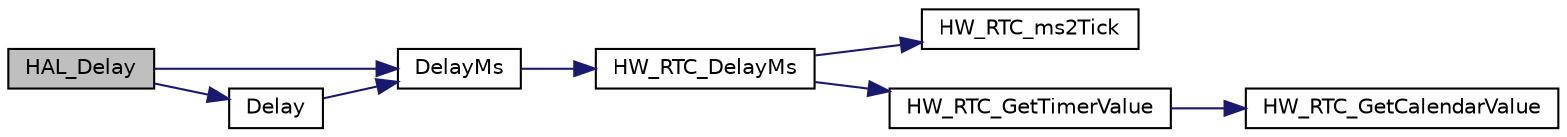 digraph "HAL_Delay"
{
  edge [fontname="Helvetica",fontsize="10",labelfontname="Helvetica",labelfontsize="10"];
  node [fontname="Helvetica",fontsize="10",shape=record];
  rankdir="LR";
  Node0 [label="HAL_Delay",height=0.2,width=0.4,color="black", fillcolor="grey75", style="filled", fontcolor="black"];
  Node0 -> Node1 [color="midnightblue",fontsize="10",style="solid",fontname="Helvetica"];
  Node1 [label="DelayMs",height=0.2,width=0.4,color="black", fillcolor="white", style="filled",URL="$delay_8c.html#ae3a1c1a7a5024cf50a2e8672927f40cc"];
  Node1 -> Node2 [color="midnightblue",fontsize="10",style="solid",fontname="Helvetica"];
  Node2 [label="HW_RTC_DelayMs",height=0.2,width=0.4,color="black", fillcolor="white", style="filled",URL="$group___lory_s_d_k___r_t_c___functions.html#gadad8cbf36cbe8a65bc1c70109146e307",tooltip="a delay of delay ms by polling RTC "];
  Node2 -> Node3 [color="midnightblue",fontsize="10",style="solid",fontname="Helvetica"];
  Node3 [label="HW_RTC_ms2Tick",height=0.2,width=0.4,color="black", fillcolor="white", style="filled",URL="$group___lory_s_d_k___r_t_c___functions.html#gab105bfcf0c8b346a1b20b158b8f8a86e",tooltip="converts time in ms to time in ticks "];
  Node2 -> Node4 [color="midnightblue",fontsize="10",style="solid",fontname="Helvetica"];
  Node4 [label="HW_RTC_GetTimerValue",height=0.2,width=0.4,color="black", fillcolor="white", style="filled",URL="$group___lory_s_d_k___r_t_c___functions.html#gad0d80bf1ac3a9704f4b4b9d672f38daa",tooltip="Get the RTC timer value "];
  Node4 -> Node5 [color="midnightblue",fontsize="10",style="solid",fontname="Helvetica"];
  Node5 [label="HW_RTC_GetCalendarValue",height=0.2,width=0.4,color="black", fillcolor="white", style="filled",URL="$group___lory_s_d_k___r_t_c___functions.html#gaf81b8dc866a5c7b125355b55e3953387",tooltip="get current time from calendar in ticks "];
  Node0 -> Node6 [color="midnightblue",fontsize="10",style="solid",fontname="Helvetica"];
  Node6 [label="Delay",height=0.2,width=0.4,color="black", fillcolor="white", style="filled",URL="$delay_8c.html#a5ec16209b453727929ce2c0ea4c11b62"];
  Node6 -> Node1 [color="midnightblue",fontsize="10",style="solid",fontname="Helvetica"];
}

